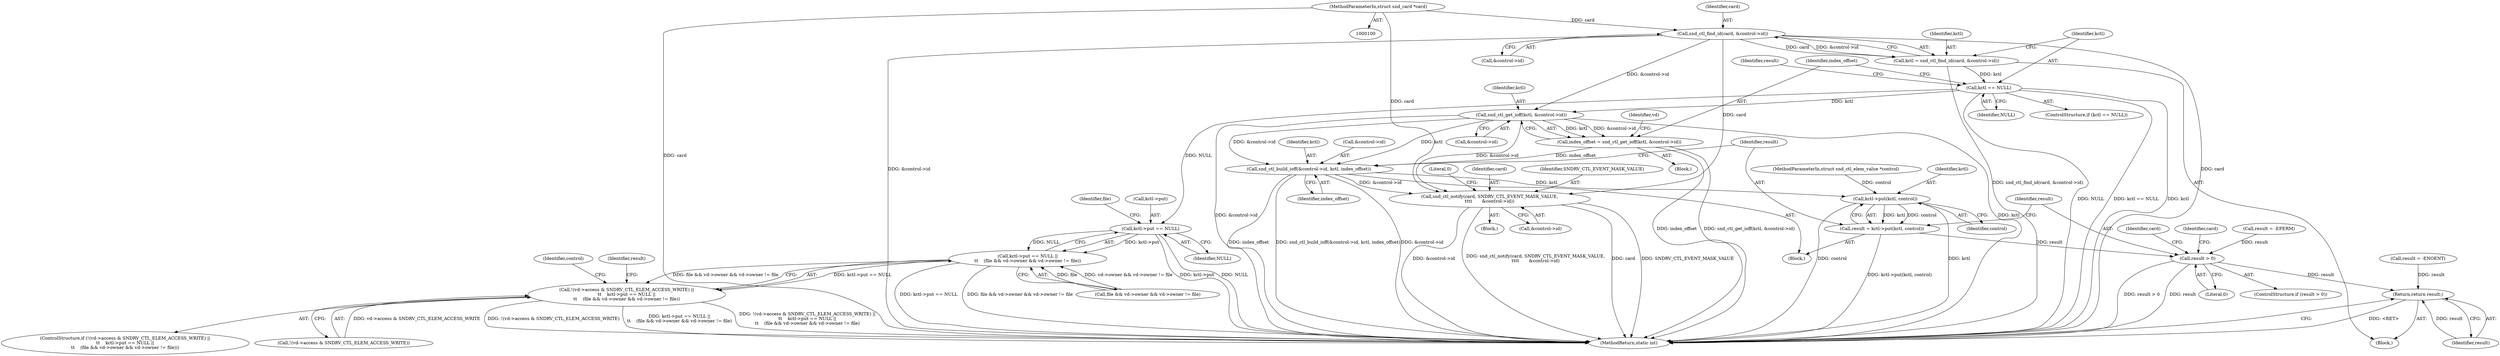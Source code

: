 digraph "1_linux_fd9f26e4eca5d08a27d12c0933fceef76ed9663d_0@pointer" {
"1000116" [label="(Call,snd_ctl_find_id(card, &control->id))"];
"1000101" [label="(MethodParameterIn,struct snd_card *card)"];
"1000114" [label="(Call,kctl = snd_ctl_find_id(card, &control->id))"];
"1000123" [label="(Call,kctl == NULL)"];
"1000135" [label="(Call,snd_ctl_get_ioff(kctl, &control->id))"];
"1000133" [label="(Call,index_offset = snd_ctl_get_ioff(kctl, &control->id))"];
"1000181" [label="(Call,snd_ctl_build_ioff(&control->id, kctl, index_offset))"];
"1000190" [label="(Call,kctl->put(kctl, control))"];
"1000188" [label="(Call,result = kctl->put(kctl, control))"];
"1000194" [label="(Call,result > 0)"];
"1000217" [label="(Return,return result;)"];
"1000203" [label="(Call,snd_ctl_notify(card, SNDRV_CTL_EVENT_MASK_VALUE,\n\t\t\t\t       &control->id))"];
"1000158" [label="(Call,kctl->put == NULL)"];
"1000157" [label="(Call,kctl->put == NULL ||\n\t\t    (file && vd->owner && vd->owner != file))"];
"1000150" [label="(Call,!(vd->access & SNDRV_CTL_ELEM_ACCESS_WRITE) ||\n\t\t    kctl->put == NULL ||\n\t\t    (file && vd->owner && vd->owner != file))"];
"1000211" [label="(Literal,0)"];
"1000189" [label="(Identifier,result)"];
"1000125" [label="(Identifier,NULL)"];
"1000219" [label="(MethodReturn,static int)"];
"1000104" [label="(Block,)"];
"1000195" [label="(Identifier,result)"];
"1000157" [label="(Call,kctl->put == NULL ||\n\t\t    (file && vd->owner && vd->owner != file))"];
"1000115" [label="(Identifier,kctl)"];
"1000136" [label="(Identifier,kctl)"];
"1000191" [label="(Identifier,kctl)"];
"1000186" [label="(Identifier,kctl)"];
"1000197" [label="(Block,)"];
"1000150" [label="(Call,!(vd->access & SNDRV_CTL_ELEM_ACCESS_WRITE) ||\n\t\t    kctl->put == NULL ||\n\t\t    (file && vd->owner && vd->owner != file))"];
"1000163" [label="(Call,file && vd->owner && vd->owner != file)"];
"1000116" [label="(Call,snd_ctl_find_id(card, &control->id))"];
"1000164" [label="(Identifier,file)"];
"1000128" [label="(Identifier,result)"];
"1000182" [label="(Call,&control->id)"];
"1000134" [label="(Identifier,index_offset)"];
"1000133" [label="(Call,index_offset = snd_ctl_get_ioff(kctl, &control->id))"];
"1000180" [label="(Block,)"];
"1000187" [label="(Identifier,index_offset)"];
"1000142" [label="(Identifier,vd)"];
"1000123" [label="(Call,kctl == NULL)"];
"1000196" [label="(Literal,0)"];
"1000201" [label="(Identifier,card)"];
"1000204" [label="(Identifier,card)"];
"1000192" [label="(Identifier,control)"];
"1000206" [label="(Call,&control->id)"];
"1000205" [label="(Identifier,SNDRV_CTL_EVENT_MASK_VALUE)"];
"1000218" [label="(Identifier,result)"];
"1000135" [label="(Call,snd_ctl_get_ioff(kctl, &control->id))"];
"1000188" [label="(Call,result = kctl->put(kctl, control))"];
"1000117" [label="(Identifier,card)"];
"1000194" [label="(Call,result > 0)"];
"1000184" [label="(Identifier,control)"];
"1000215" [label="(Identifier,card)"];
"1000137" [label="(Call,&control->id)"];
"1000203" [label="(Call,snd_ctl_notify(card, SNDRV_CTL_EVENT_MASK_VALUE,\n\t\t\t\t       &control->id))"];
"1000159" [label="(Call,kctl->put)"];
"1000181" [label="(Call,snd_ctl_build_ioff(&control->id, kctl, index_offset))"];
"1000162" [label="(Identifier,NULL)"];
"1000176" [label="(Identifier,result)"];
"1000124" [label="(Identifier,kctl)"];
"1000190" [label="(Call,kctl->put(kctl, control))"];
"1000158" [label="(Call,kctl->put == NULL)"];
"1000101" [label="(MethodParameterIn,struct snd_card *card)"];
"1000175" [label="(Call,result = -EPERM)"];
"1000103" [label="(MethodParameterIn,struct snd_ctl_elem_value *control)"];
"1000122" [label="(ControlStructure,if (kctl == NULL))"];
"1000114" [label="(Call,kctl = snd_ctl_find_id(card, &control->id))"];
"1000149" [label="(ControlStructure,if (!(vd->access & SNDRV_CTL_ELEM_ACCESS_WRITE) ||\n\t\t    kctl->put == NULL ||\n\t\t    (file && vd->owner && vd->owner != file)))"];
"1000193" [label="(ControlStructure,if (result > 0))"];
"1000151" [label="(Call,!(vd->access & SNDRV_CTL_ELEM_ACCESS_WRITE))"];
"1000118" [label="(Call,&control->id)"];
"1000127" [label="(Call,result = -ENOENT)"];
"1000217" [label="(Return,return result;)"];
"1000132" [label="(Block,)"];
"1000116" -> "1000114"  [label="AST: "];
"1000116" -> "1000118"  [label="CFG: "];
"1000117" -> "1000116"  [label="AST: "];
"1000118" -> "1000116"  [label="AST: "];
"1000114" -> "1000116"  [label="CFG: "];
"1000116" -> "1000219"  [label="DDG: &control->id"];
"1000116" -> "1000219"  [label="DDG: card"];
"1000116" -> "1000114"  [label="DDG: card"];
"1000116" -> "1000114"  [label="DDG: &control->id"];
"1000101" -> "1000116"  [label="DDG: card"];
"1000116" -> "1000135"  [label="DDG: &control->id"];
"1000116" -> "1000203"  [label="DDG: card"];
"1000101" -> "1000100"  [label="AST: "];
"1000101" -> "1000219"  [label="DDG: card"];
"1000101" -> "1000203"  [label="DDG: card"];
"1000114" -> "1000104"  [label="AST: "];
"1000115" -> "1000114"  [label="AST: "];
"1000124" -> "1000114"  [label="CFG: "];
"1000114" -> "1000219"  [label="DDG: snd_ctl_find_id(card, &control->id)"];
"1000114" -> "1000123"  [label="DDG: kctl"];
"1000123" -> "1000122"  [label="AST: "];
"1000123" -> "1000125"  [label="CFG: "];
"1000124" -> "1000123"  [label="AST: "];
"1000125" -> "1000123"  [label="AST: "];
"1000128" -> "1000123"  [label="CFG: "];
"1000134" -> "1000123"  [label="CFG: "];
"1000123" -> "1000219"  [label="DDG: NULL"];
"1000123" -> "1000219"  [label="DDG: kctl == NULL"];
"1000123" -> "1000219"  [label="DDG: kctl"];
"1000123" -> "1000135"  [label="DDG: kctl"];
"1000123" -> "1000158"  [label="DDG: NULL"];
"1000135" -> "1000133"  [label="AST: "];
"1000135" -> "1000137"  [label="CFG: "];
"1000136" -> "1000135"  [label="AST: "];
"1000137" -> "1000135"  [label="AST: "];
"1000133" -> "1000135"  [label="CFG: "];
"1000135" -> "1000219"  [label="DDG: kctl"];
"1000135" -> "1000219"  [label="DDG: &control->id"];
"1000135" -> "1000133"  [label="DDG: kctl"];
"1000135" -> "1000133"  [label="DDG: &control->id"];
"1000135" -> "1000181"  [label="DDG: &control->id"];
"1000135" -> "1000181"  [label="DDG: kctl"];
"1000135" -> "1000203"  [label="DDG: &control->id"];
"1000133" -> "1000132"  [label="AST: "];
"1000134" -> "1000133"  [label="AST: "];
"1000142" -> "1000133"  [label="CFG: "];
"1000133" -> "1000219"  [label="DDG: index_offset"];
"1000133" -> "1000219"  [label="DDG: snd_ctl_get_ioff(kctl, &control->id)"];
"1000133" -> "1000181"  [label="DDG: index_offset"];
"1000181" -> "1000180"  [label="AST: "];
"1000181" -> "1000187"  [label="CFG: "];
"1000182" -> "1000181"  [label="AST: "];
"1000186" -> "1000181"  [label="AST: "];
"1000187" -> "1000181"  [label="AST: "];
"1000189" -> "1000181"  [label="CFG: "];
"1000181" -> "1000219"  [label="DDG: snd_ctl_build_ioff(&control->id, kctl, index_offset)"];
"1000181" -> "1000219"  [label="DDG: &control->id"];
"1000181" -> "1000219"  [label="DDG: index_offset"];
"1000181" -> "1000190"  [label="DDG: kctl"];
"1000181" -> "1000203"  [label="DDG: &control->id"];
"1000190" -> "1000188"  [label="AST: "];
"1000190" -> "1000192"  [label="CFG: "];
"1000191" -> "1000190"  [label="AST: "];
"1000192" -> "1000190"  [label="AST: "];
"1000188" -> "1000190"  [label="CFG: "];
"1000190" -> "1000219"  [label="DDG: kctl"];
"1000190" -> "1000219"  [label="DDG: control"];
"1000190" -> "1000188"  [label="DDG: kctl"];
"1000190" -> "1000188"  [label="DDG: control"];
"1000103" -> "1000190"  [label="DDG: control"];
"1000188" -> "1000180"  [label="AST: "];
"1000189" -> "1000188"  [label="AST: "];
"1000195" -> "1000188"  [label="CFG: "];
"1000188" -> "1000219"  [label="DDG: kctl->put(kctl, control)"];
"1000188" -> "1000194"  [label="DDG: result"];
"1000194" -> "1000193"  [label="AST: "];
"1000194" -> "1000196"  [label="CFG: "];
"1000195" -> "1000194"  [label="AST: "];
"1000196" -> "1000194"  [label="AST: "];
"1000201" -> "1000194"  [label="CFG: "];
"1000215" -> "1000194"  [label="CFG: "];
"1000194" -> "1000219"  [label="DDG: result > 0"];
"1000194" -> "1000219"  [label="DDG: result"];
"1000175" -> "1000194"  [label="DDG: result"];
"1000194" -> "1000217"  [label="DDG: result"];
"1000217" -> "1000104"  [label="AST: "];
"1000217" -> "1000218"  [label="CFG: "];
"1000218" -> "1000217"  [label="AST: "];
"1000219" -> "1000217"  [label="CFG: "];
"1000217" -> "1000219"  [label="DDG: <RET>"];
"1000218" -> "1000217"  [label="DDG: result"];
"1000127" -> "1000217"  [label="DDG: result"];
"1000203" -> "1000197"  [label="AST: "];
"1000203" -> "1000206"  [label="CFG: "];
"1000204" -> "1000203"  [label="AST: "];
"1000205" -> "1000203"  [label="AST: "];
"1000206" -> "1000203"  [label="AST: "];
"1000211" -> "1000203"  [label="CFG: "];
"1000203" -> "1000219"  [label="DDG: SNDRV_CTL_EVENT_MASK_VALUE"];
"1000203" -> "1000219"  [label="DDG: &control->id"];
"1000203" -> "1000219"  [label="DDG: snd_ctl_notify(card, SNDRV_CTL_EVENT_MASK_VALUE,\n\t\t\t\t       &control->id)"];
"1000203" -> "1000219"  [label="DDG: card"];
"1000158" -> "1000157"  [label="AST: "];
"1000158" -> "1000162"  [label="CFG: "];
"1000159" -> "1000158"  [label="AST: "];
"1000162" -> "1000158"  [label="AST: "];
"1000164" -> "1000158"  [label="CFG: "];
"1000157" -> "1000158"  [label="CFG: "];
"1000158" -> "1000219"  [label="DDG: kctl->put"];
"1000158" -> "1000219"  [label="DDG: NULL"];
"1000158" -> "1000157"  [label="DDG: kctl->put"];
"1000158" -> "1000157"  [label="DDG: NULL"];
"1000157" -> "1000150"  [label="AST: "];
"1000157" -> "1000163"  [label="CFG: "];
"1000163" -> "1000157"  [label="AST: "];
"1000150" -> "1000157"  [label="CFG: "];
"1000157" -> "1000219"  [label="DDG: kctl->put == NULL"];
"1000157" -> "1000219"  [label="DDG: file && vd->owner && vd->owner != file"];
"1000157" -> "1000150"  [label="DDG: kctl->put == NULL"];
"1000157" -> "1000150"  [label="DDG: file && vd->owner && vd->owner != file"];
"1000163" -> "1000157"  [label="DDG: file"];
"1000163" -> "1000157"  [label="DDG: vd->owner && vd->owner != file"];
"1000150" -> "1000149"  [label="AST: "];
"1000150" -> "1000151"  [label="CFG: "];
"1000151" -> "1000150"  [label="AST: "];
"1000176" -> "1000150"  [label="CFG: "];
"1000184" -> "1000150"  [label="CFG: "];
"1000150" -> "1000219"  [label="DDG: !(vd->access & SNDRV_CTL_ELEM_ACCESS_WRITE)"];
"1000150" -> "1000219"  [label="DDG: kctl->put == NULL ||\n\t\t    (file && vd->owner && vd->owner != file)"];
"1000150" -> "1000219"  [label="DDG: !(vd->access & SNDRV_CTL_ELEM_ACCESS_WRITE) ||\n\t\t    kctl->put == NULL ||\n\t\t    (file && vd->owner && vd->owner != file)"];
"1000151" -> "1000150"  [label="DDG: vd->access & SNDRV_CTL_ELEM_ACCESS_WRITE"];
}
